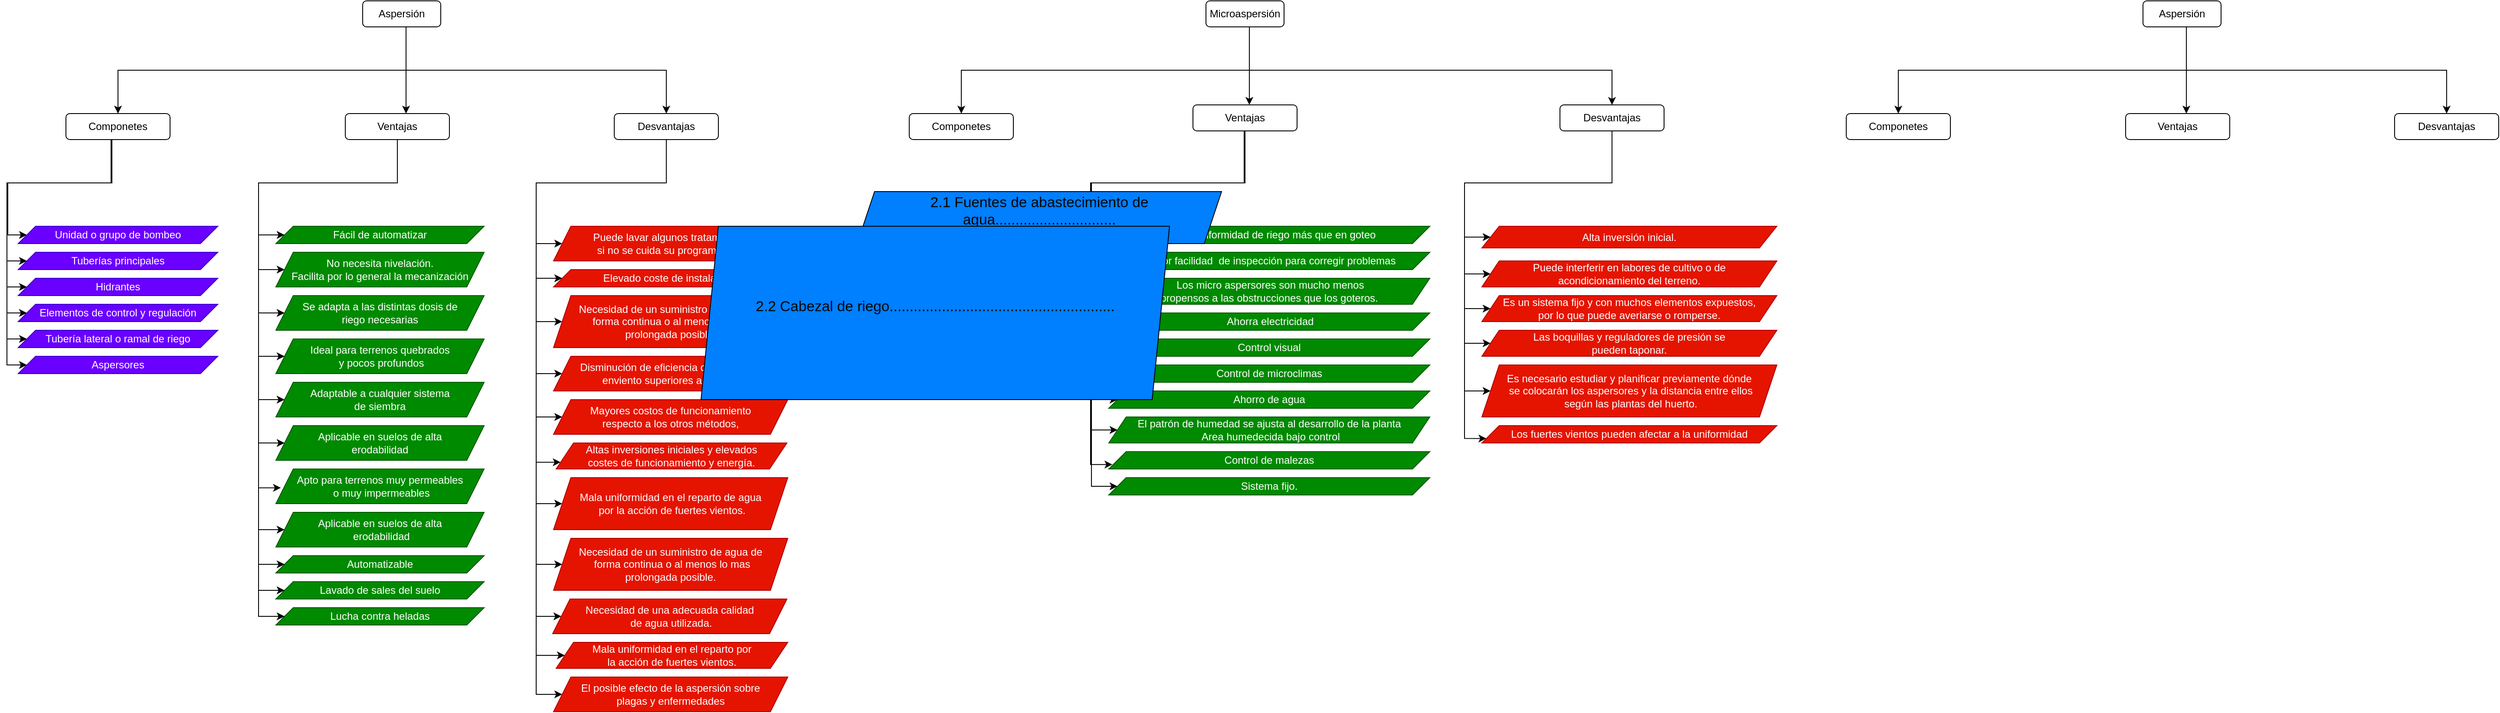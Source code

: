 <mxfile version="20.3.3" type="github">
  <diagram id="nhZoGWwR1IvOvr1_NBgF" name="Página-1">
    <mxGraphModel dx="2295" dy="845" grid="1" gridSize="10" guides="1" tooltips="1" connect="1" arrows="1" fold="1" page="1" pageScale="1" pageWidth="827" pageHeight="1169" math="0" shadow="0">
      <root>
        <mxCell id="0" />
        <mxCell id="1" parent="0" />
        <mxCell id="qKnDwFsR7MboEiUSUj4H-58" value="" style="group" vertex="1" connectable="0" parent="1">
          <mxGeometry x="-770" y="260" width="900" height="820" as="geometry" />
        </mxCell>
        <mxCell id="ITRbSTz_eIRVhaSHHSQH-1" value="&lt;span&gt;&lt;span data-dobid=&quot;hdw&quot;&gt;Aspersión&lt;/span&gt;&lt;/span&gt;" style="rounded=1;whiteSpace=wrap;html=1;" parent="qKnDwFsR7MboEiUSUj4H-58" vertex="1">
          <mxGeometry x="410" width="90" height="30" as="geometry" />
        </mxCell>
        <mxCell id="ITRbSTz_eIRVhaSHHSQH-29" style="edgeStyle=orthogonalEdgeStyle;rounded=0;orthogonalLoop=1;jettySize=auto;html=1;" parent="qKnDwFsR7MboEiUSUj4H-58" target="ITRbSTz_eIRVhaSHHSQH-27" edge="1">
          <mxGeometry relative="1" as="geometry">
            <Array as="points">
              <mxPoint x="120" y="210" />
              <mxPoint y="210" />
              <mxPoint y="390" />
            </Array>
            <mxPoint x="120.034" y="135" as="sourcePoint" />
          </mxGeometry>
        </mxCell>
        <mxCell id="ITRbSTz_eIRVhaSHHSQH-31" style="edgeStyle=orthogonalEdgeStyle;rounded=0;orthogonalLoop=1;jettySize=auto;html=1;entryX=0;entryY=0.5;entryDx=0;entryDy=0;" parent="qKnDwFsR7MboEiUSUj4H-58" target="ITRbSTz_eIRVhaSHHSQH-24" edge="1">
          <mxGeometry relative="1" as="geometry">
            <Array as="points">
              <mxPoint x="121" y="210" />
              <mxPoint x="1" y="210" />
              <mxPoint x="1" y="270" />
            </Array>
            <mxPoint x="121" y="140" as="sourcePoint" />
            <mxPoint x="31" y="250" as="targetPoint" />
          </mxGeometry>
        </mxCell>
        <mxCell id="ITRbSTz_eIRVhaSHHSQH-33" style="edgeStyle=orthogonalEdgeStyle;rounded=0;orthogonalLoop=1;jettySize=auto;html=1;entryX=0;entryY=0.5;entryDx=0;entryDy=0;" parent="qKnDwFsR7MboEiUSUj4H-58" target="ITRbSTz_eIRVhaSHHSQH-25" edge="1">
          <mxGeometry relative="1" as="geometry">
            <Array as="points">
              <mxPoint x="120" y="210" />
              <mxPoint y="210" />
              <mxPoint y="300" />
            </Array>
            <mxPoint x="120.034" y="135" as="sourcePoint" />
          </mxGeometry>
        </mxCell>
        <mxCell id="ITRbSTz_eIRVhaSHHSQH-34" style="edgeStyle=orthogonalEdgeStyle;rounded=0;orthogonalLoop=1;jettySize=auto;html=1;entryX=0;entryY=0.5;entryDx=0;entryDy=0;" parent="qKnDwFsR7MboEiUSUj4H-58" target="ITRbSTz_eIRVhaSHHSQH-28" edge="1">
          <mxGeometry relative="1" as="geometry">
            <Array as="points">
              <mxPoint x="120" y="210" />
              <mxPoint y="210" />
              <mxPoint y="330" />
            </Array>
            <mxPoint x="120.034" y="135" as="sourcePoint" />
          </mxGeometry>
        </mxCell>
        <mxCell id="ITRbSTz_eIRVhaSHHSQH-35" style="edgeStyle=orthogonalEdgeStyle;rounded=0;orthogonalLoop=1;jettySize=auto;html=1;entryX=0;entryY=0.5;entryDx=0;entryDy=0;" parent="qKnDwFsR7MboEiUSUj4H-58" target="ITRbSTz_eIRVhaSHHSQH-26" edge="1">
          <mxGeometry relative="1" as="geometry">
            <Array as="points">
              <mxPoint x="120" y="210" />
              <mxPoint y="210" />
              <mxPoint y="360" />
            </Array>
            <mxPoint x="120.034" y="135" as="sourcePoint" />
          </mxGeometry>
        </mxCell>
        <mxCell id="ITRbSTz_eIRVhaSHHSQH-37" style="edgeStyle=orthogonalEdgeStyle;rounded=0;orthogonalLoop=1;jettySize=auto;html=1;entryX=0;entryY=0.5;entryDx=0;entryDy=0;" parent="qKnDwFsR7MboEiUSUj4H-58" target="ITRbSTz_eIRVhaSHHSQH-22" edge="1">
          <mxGeometry relative="1" as="geometry">
            <Array as="points">
              <mxPoint x="120" y="210" />
              <mxPoint y="210" />
              <mxPoint y="420" />
            </Array>
            <mxPoint x="120.034" y="135" as="sourcePoint" />
          </mxGeometry>
        </mxCell>
        <mxCell id="ITRbSTz_eIRVhaSHHSQH-2" value="Componetes" style="whiteSpace=wrap;html=1;rounded=1;" parent="qKnDwFsR7MboEiUSUj4H-58" vertex="1">
          <mxGeometry x="68" y="130" width="120" height="30" as="geometry" />
        </mxCell>
        <mxCell id="qKnDwFsR7MboEiUSUj4H-19" style="edgeStyle=orthogonalEdgeStyle;rounded=0;orthogonalLoop=1;jettySize=auto;html=1;fontFamily=Helvetica;" edge="1" parent="qKnDwFsR7MboEiUSUj4H-58" source="ITRbSTz_eIRVhaSHHSQH-1" target="ITRbSTz_eIRVhaSHHSQH-2">
          <mxGeometry relative="1" as="geometry">
            <Array as="points">
              <mxPoint x="460" y="80" />
              <mxPoint x="128" y="80" />
            </Array>
          </mxGeometry>
        </mxCell>
        <mxCell id="cqa5lHVVIa8OTOIeq-iy-11" style="edgeStyle=orthogonalEdgeStyle;rounded=0;orthogonalLoop=1;jettySize=auto;html=1;entryX=0;entryY=0.5;entryDx=0;entryDy=0;exitX=0.5;exitY=1;exitDx=0;exitDy=0;" parent="qKnDwFsR7MboEiUSUj4H-58" source="ITRbSTz_eIRVhaSHHSQH-6" edge="1">
          <mxGeometry relative="1" as="geometry">
            <Array as="points">
              <mxPoint x="450" y="210" />
              <mxPoint x="290" y="210" />
              <mxPoint x="290" y="310" />
            </Array>
            <mxPoint x="375" y="135" as="sourcePoint" />
            <mxPoint x="320" y="310" as="targetPoint" />
          </mxGeometry>
        </mxCell>
        <mxCell id="ITRbSTz_eIRVhaSHHSQH-6" value="Ventajas" style="whiteSpace=wrap;html=1;rounded=1;" parent="qKnDwFsR7MboEiUSUj4H-58" vertex="1">
          <mxGeometry x="390" y="130" width="120" height="30" as="geometry" />
        </mxCell>
        <mxCell id="ITRbSTz_eIRVhaSHHSQH-7" value="" style="edgeStyle=orthogonalEdgeStyle;rounded=0;orthogonalLoop=1;jettySize=auto;html=1;" parent="qKnDwFsR7MboEiUSUj4H-58" source="ITRbSTz_eIRVhaSHHSQH-1" target="ITRbSTz_eIRVhaSHHSQH-6" edge="1">
          <mxGeometry relative="1" as="geometry">
            <Array as="points">
              <mxPoint x="460" y="40" />
              <mxPoint x="460" y="40" />
            </Array>
          </mxGeometry>
        </mxCell>
        <mxCell id="qKnDwFsR7MboEiUSUj4H-37" style="edgeStyle=orthogonalEdgeStyle;rounded=0;orthogonalLoop=1;jettySize=auto;html=1;entryX=0;entryY=0.5;entryDx=0;entryDy=0;fontFamily=Helvetica;fontSize=12;" edge="1" parent="qKnDwFsR7MboEiUSUj4H-58" target="qKnDwFsR7MboEiUSUj4H-23">
          <mxGeometry relative="1" as="geometry">
            <mxPoint x="760" y="170" as="sourcePoint" />
            <Array as="points">
              <mxPoint x="760" y="210" />
              <mxPoint x="610" y="210" />
              <mxPoint x="610" y="800" />
            </Array>
          </mxGeometry>
        </mxCell>
        <mxCell id="qKnDwFsR7MboEiUSUj4H-38" style="edgeStyle=orthogonalEdgeStyle;rounded=0;orthogonalLoop=1;jettySize=auto;html=1;entryX=0;entryY=0.5;entryDx=0;entryDy=0;fontFamily=Helvetica;fontSize=12;" edge="1" parent="qKnDwFsR7MboEiUSUj4H-58" target="qKnDwFsR7MboEiUSUj4H-20">
          <mxGeometry relative="1" as="geometry">
            <mxPoint x="760" y="170" as="sourcePoint" />
            <Array as="points">
              <mxPoint x="760" y="210" />
              <mxPoint x="610" y="210" />
              <mxPoint x="610" y="755" />
            </Array>
          </mxGeometry>
        </mxCell>
        <mxCell id="qKnDwFsR7MboEiUSUj4H-39" style="edgeStyle=orthogonalEdgeStyle;rounded=0;orthogonalLoop=1;jettySize=auto;html=1;entryX=0;entryY=0.5;entryDx=0;entryDy=0;fontFamily=Helvetica;fontSize=12;" edge="1" parent="qKnDwFsR7MboEiUSUj4H-58" target="qKnDwFsR7MboEiUSUj4H-24">
          <mxGeometry relative="1" as="geometry">
            <mxPoint x="760" y="170" as="sourcePoint" />
            <Array as="points">
              <mxPoint x="760" y="210" />
              <mxPoint x="610" y="210" />
              <mxPoint x="610" y="710" />
            </Array>
          </mxGeometry>
        </mxCell>
        <mxCell id="qKnDwFsR7MboEiUSUj4H-45" style="edgeStyle=orthogonalEdgeStyle;rounded=0;orthogonalLoop=1;jettySize=auto;html=1;entryX=0;entryY=0.5;entryDx=0;entryDy=0;fontFamily=Helvetica;fontSize=12;" edge="1" parent="qKnDwFsR7MboEiUSUj4H-58" target="qKnDwFsR7MboEiUSUj4H-29">
          <mxGeometry relative="1" as="geometry">
            <mxPoint x="760" y="170" as="sourcePoint" />
            <Array as="points">
              <mxPoint x="760" y="210" />
              <mxPoint x="610" y="210" />
              <mxPoint x="610" y="370" />
            </Array>
          </mxGeometry>
        </mxCell>
        <mxCell id="qKnDwFsR7MboEiUSUj4H-46" style="edgeStyle=orthogonalEdgeStyle;rounded=0;orthogonalLoop=1;jettySize=auto;html=1;entryX=0;entryY=0.5;entryDx=0;entryDy=0;fontFamily=Helvetica;fontSize=12;" edge="1" parent="qKnDwFsR7MboEiUSUj4H-58" target="qKnDwFsR7MboEiUSUj4H-31">
          <mxGeometry relative="1" as="geometry">
            <mxPoint x="760" y="170" as="sourcePoint" />
            <Array as="points">
              <mxPoint x="760" y="210" />
              <mxPoint x="610" y="210" />
              <mxPoint x="610" y="320" />
            </Array>
          </mxGeometry>
        </mxCell>
        <mxCell id="qKnDwFsR7MboEiUSUj4H-47" style="edgeStyle=orthogonalEdgeStyle;rounded=0;orthogonalLoop=1;jettySize=auto;html=1;entryX=0;entryY=0.5;entryDx=0;entryDy=0;fontFamily=Helvetica;fontSize=12;" edge="1" parent="qKnDwFsR7MboEiUSUj4H-58" target="qKnDwFsR7MboEiUSUj4H-21">
          <mxGeometry relative="1" as="geometry">
            <mxPoint x="760" y="170" as="sourcePoint" />
            <Array as="points">
              <mxPoint x="760" y="210" />
              <mxPoint x="610" y="210" />
              <mxPoint x="610" y="280" />
            </Array>
          </mxGeometry>
        </mxCell>
        <mxCell id="qKnDwFsR7MboEiUSUj4H-50" style="edgeStyle=orthogonalEdgeStyle;rounded=0;orthogonalLoop=1;jettySize=auto;html=1;entryX=0;entryY=0.5;entryDx=0;entryDy=0;fontFamily=Helvetica;fontSize=12;fontColor=#050505;" edge="1" parent="qKnDwFsR7MboEiUSUj4H-58" target="qKnDwFsR7MboEiUSUj4H-30">
          <mxGeometry relative="1" as="geometry">
            <mxPoint x="760" y="170" as="sourcePoint" />
            <Array as="points">
              <mxPoint x="760" y="210" />
              <mxPoint x="610" y="210" />
              <mxPoint x="610" y="480" />
            </Array>
          </mxGeometry>
        </mxCell>
        <mxCell id="qKnDwFsR7MboEiUSUj4H-51" style="edgeStyle=orthogonalEdgeStyle;rounded=0;orthogonalLoop=1;jettySize=auto;html=1;entryX=0;entryY=0.75;entryDx=0;entryDy=0;fontFamily=Helvetica;fontSize=12;fontColor=#050505;" edge="1" parent="qKnDwFsR7MboEiUSUj4H-58" target="qKnDwFsR7MboEiUSUj4H-28">
          <mxGeometry relative="1" as="geometry">
            <mxPoint x="760" y="170" as="sourcePoint" />
            <Array as="points">
              <mxPoint x="760" y="210" />
              <mxPoint x="610" y="210" />
              <mxPoint x="610" y="532" />
            </Array>
          </mxGeometry>
        </mxCell>
        <mxCell id="qKnDwFsR7MboEiUSUj4H-52" style="edgeStyle=orthogonalEdgeStyle;rounded=0;orthogonalLoop=1;jettySize=auto;html=1;entryX=0;entryY=0.5;entryDx=0;entryDy=0;fontFamily=Helvetica;fontSize=12;fontColor=#050505;" edge="1" parent="qKnDwFsR7MboEiUSUj4H-58" target="qKnDwFsR7MboEiUSUj4H-27">
          <mxGeometry relative="1" as="geometry">
            <mxPoint x="760" y="170" as="sourcePoint" />
            <Array as="points">
              <mxPoint x="760" y="210" />
              <mxPoint x="610" y="210" />
              <mxPoint x="610" y="580" />
            </Array>
          </mxGeometry>
        </mxCell>
        <mxCell id="qKnDwFsR7MboEiUSUj4H-53" style="edgeStyle=orthogonalEdgeStyle;rounded=0;orthogonalLoop=1;jettySize=auto;html=1;entryX=0;entryY=0.5;entryDx=0;entryDy=0;fontFamily=Helvetica;fontSize=12;fontColor=#050505;" edge="1" parent="qKnDwFsR7MboEiUSUj4H-58" target="qKnDwFsR7MboEiUSUj4H-25">
          <mxGeometry relative="1" as="geometry">
            <mxPoint x="760" y="170" as="sourcePoint" />
            <Array as="points">
              <mxPoint x="760" y="210" />
              <mxPoint x="610" y="210" />
              <mxPoint x="610" y="650" />
            </Array>
          </mxGeometry>
        </mxCell>
        <mxCell id="qKnDwFsR7MboEiUSUj4H-57" style="edgeStyle=orthogonalEdgeStyle;rounded=0;orthogonalLoop=1;jettySize=auto;html=1;entryX=0;entryY=0.5;entryDx=0;entryDy=0;fontFamily=Helvetica;fontSize=12;fontColor=#050505;" edge="1" parent="qKnDwFsR7MboEiUSUj4H-58" target="qKnDwFsR7MboEiUSUj4H-26">
          <mxGeometry relative="1" as="geometry">
            <mxPoint x="760" y="160" as="sourcePoint" />
            <Array as="points">
              <mxPoint x="760" y="210" />
              <mxPoint x="610" y="210" />
              <mxPoint x="610" y="430" />
            </Array>
          </mxGeometry>
        </mxCell>
        <mxCell id="ITRbSTz_eIRVhaSHHSQH-8" value="Desvantajas" style="whiteSpace=wrap;html=1;rounded=1;" parent="qKnDwFsR7MboEiUSUj4H-58" vertex="1">
          <mxGeometry x="700" y="130" width="120" height="30" as="geometry" />
        </mxCell>
        <mxCell id="ITRbSTz_eIRVhaSHHSQH-9" value="" style="edgeStyle=orthogonalEdgeStyle;rounded=0;orthogonalLoop=1;jettySize=auto;html=1;" parent="qKnDwFsR7MboEiUSUj4H-58" source="ITRbSTz_eIRVhaSHHSQH-1" target="ITRbSTz_eIRVhaSHHSQH-8" edge="1">
          <mxGeometry relative="1" as="geometry">
            <Array as="points">
              <mxPoint x="460" y="80" />
              <mxPoint x="760" y="80" />
            </Array>
          </mxGeometry>
        </mxCell>
        <mxCell id="ITRbSTz_eIRVhaSHHSQH-22" value="Aspersores" style="shape=parallelogram;perimeter=parallelogramPerimeter;whiteSpace=wrap;html=1;fixedSize=1;fillColor=#6a00ff;fontColor=#ffffff;strokeColor=#3700CC;" parent="qKnDwFsR7MboEiUSUj4H-58" vertex="1">
          <mxGeometry x="13" y="410" width="230" height="20" as="geometry" />
        </mxCell>
        <mxCell id="ITRbSTz_eIRVhaSHHSQH-24" value="Unidad o grupo de bombeo &lt;br&gt;" style="shape=parallelogram;perimeter=parallelogramPerimeter;whiteSpace=wrap;html=1;fixedSize=1;fillColor=#6a00ff;strokeColor=#3700CC;fontColor=#ffffff;" parent="qKnDwFsR7MboEiUSUj4H-58" vertex="1">
          <mxGeometry x="13" y="260" width="230" height="20" as="geometry" />
        </mxCell>
        <mxCell id="ITRbSTz_eIRVhaSHHSQH-25" value="Tuberías principales&lt;br&gt;" style="shape=parallelogram;perimeter=parallelogramPerimeter;whiteSpace=wrap;html=1;fixedSize=1;fillColor=#6a00ff;strokeColor=#3700CC;fontColor=#ffffff;" parent="qKnDwFsR7MboEiUSUj4H-58" vertex="1">
          <mxGeometry x="13" y="290" width="230" height="20" as="geometry" />
        </mxCell>
        <mxCell id="ITRbSTz_eIRVhaSHHSQH-26" value="Elementos de control y regulación" style="shape=parallelogram;perimeter=parallelogramPerimeter;whiteSpace=wrap;html=1;fixedSize=1;fillColor=#6a00ff;fontColor=#ffffff;strokeColor=#3700CC;" parent="qKnDwFsR7MboEiUSUj4H-58" vertex="1">
          <mxGeometry x="13" y="350" width="230" height="20" as="geometry" />
        </mxCell>
        <mxCell id="ITRbSTz_eIRVhaSHHSQH-27" value="Tubería lateral o ramal de riego&lt;br&gt;" style="shape=parallelogram;perimeter=parallelogramPerimeter;whiteSpace=wrap;html=1;fixedSize=1;fillColor=#6a00ff;fontColor=#ffffff;strokeColor=#3700CC;" parent="qKnDwFsR7MboEiUSUj4H-58" vertex="1">
          <mxGeometry x="13" y="380" width="230" height="20" as="geometry" />
        </mxCell>
        <mxCell id="ITRbSTz_eIRVhaSHHSQH-28" value="Hidrantes&lt;br&gt;" style="shape=parallelogram;perimeter=parallelogramPerimeter;whiteSpace=wrap;html=1;fixedSize=1;fillColor=#6a00ff;strokeColor=#3700CC;fontColor=#ffffff;" parent="qKnDwFsR7MboEiUSUj4H-58" vertex="1">
          <mxGeometry x="13" y="320" width="230" height="20" as="geometry" />
        </mxCell>
        <mxCell id="cqa5lHVVIa8OTOIeq-iy-6" value="Fácil de automatizar&lt;br&gt;" style="shape=parallelogram;perimeter=parallelogramPerimeter;whiteSpace=wrap;html=1;fixedSize=1;fillColor=#008a00;strokeColor=#005700;fontColor=#ffffff;" parent="qKnDwFsR7MboEiUSUj4H-58" vertex="1">
          <mxGeometry x="310" y="260" width="240" height="20" as="geometry" />
        </mxCell>
        <mxCell id="cqa5lHVVIa8OTOIeq-iy-13" style="edgeStyle=orthogonalEdgeStyle;rounded=0;orthogonalLoop=1;jettySize=auto;html=1;entryX=0;entryY=0.5;entryDx=0;entryDy=0;" parent="qKnDwFsR7MboEiUSUj4H-58" source="ITRbSTz_eIRVhaSHHSQH-6" target="cqa5lHVVIa8OTOIeq-iy-6" edge="1">
          <mxGeometry relative="1" as="geometry">
            <Array as="points">
              <mxPoint x="450" y="210" />
              <mxPoint x="290" y="210" />
              <mxPoint x="290" y="270" />
            </Array>
          </mxGeometry>
        </mxCell>
        <mxCell id="cqa5lHVVIa8OTOIeq-iy-9" value="&lt;div&gt;No necesita nivelación. &lt;br&gt;&lt;/div&gt;&lt;div&gt;Facilita por lo general la mecanización&lt;/div&gt;" style="shape=parallelogram;perimeter=parallelogramPerimeter;whiteSpace=wrap;html=1;fixedSize=1;fillColor=#008a00;strokeColor=#005700;fontColor=#ffffff;" parent="qKnDwFsR7MboEiUSUj4H-58" vertex="1">
          <mxGeometry x="310" y="290" width="240" height="40" as="geometry" />
        </mxCell>
        <mxCell id="cqa5lHVVIa8OTOIeq-iy-15" value="&lt;div&gt;Se adapta a las distintas dosis de &lt;br&gt;&lt;/div&gt;&lt;div&gt;riego necesarias&lt;/div&gt;" style="shape=parallelogram;perimeter=parallelogramPerimeter;whiteSpace=wrap;html=1;fixedSize=1;fillColor=#008a00;strokeColor=#005700;fontColor=#ffffff;" parent="qKnDwFsR7MboEiUSUj4H-58" vertex="1">
          <mxGeometry x="310" y="340" width="240" height="40" as="geometry" />
        </mxCell>
        <mxCell id="qKnDwFsR7MboEiUSUj4H-9" style="edgeStyle=orthogonalEdgeStyle;rounded=0;orthogonalLoop=1;jettySize=auto;html=1;entryX=0;entryY=0.5;entryDx=0;entryDy=0;fontFamily=Helvetica;" edge="1" parent="qKnDwFsR7MboEiUSUj4H-58" source="ITRbSTz_eIRVhaSHHSQH-6" target="cqa5lHVVIa8OTOIeq-iy-15">
          <mxGeometry relative="1" as="geometry">
            <Array as="points">
              <mxPoint x="450" y="210" />
              <mxPoint x="290" y="210" />
              <mxPoint x="290" y="360" />
            </Array>
          </mxGeometry>
        </mxCell>
        <mxCell id="cqa5lHVVIa8OTOIeq-iy-16" value="&lt;p style=&quot;line-height: 1;&quot;&gt;&lt;/p&gt;&lt;div align=&quot;center&quot;&gt;&lt;font style=&quot;font-size: 12px;&quot;&gt;&lt;span dir=&quot;ltr&quot; role=&quot;presentation&quot; style=&quot;left: 81.184px; top: 127.466px; transform: scaleX(0.697);&quot;&gt;Ideal para terrenos quebrados&lt;/span&gt;&lt;/font&gt;&lt;/div&gt;&lt;div align=&quot;center&quot;&gt;&lt;font style=&quot;font-size: 12px;&quot;&gt;&lt;span dir=&quot;ltr&quot; role=&quot;presentation&quot; style=&quot;left: 81.184px; top: 127.466px; transform: scaleX(0.697);&quot;&gt;&amp;nbsp;y pocos&lt;/span&gt; &lt;span dir=&quot;ltr&quot; role=&quot;presentation&quot; style=&quot;left: 81.184px; top: 168.77px; transform: scaleX(0.667);&quot;&gt;profundos&lt;/span&gt;&lt;/font&gt;&lt;/div&gt;&lt;p&gt;&lt;/p&gt;" style="shape=parallelogram;perimeter=parallelogramPerimeter;whiteSpace=wrap;html=1;fixedSize=1;fillColor=#008a00;strokeColor=#005700;fontColor=#ffffff;align=center;" parent="qKnDwFsR7MboEiUSUj4H-58" vertex="1">
          <mxGeometry x="310" y="390" width="240" height="40" as="geometry" />
        </mxCell>
        <mxCell id="qKnDwFsR7MboEiUSUj4H-10" style="edgeStyle=orthogonalEdgeStyle;rounded=0;orthogonalLoop=1;jettySize=auto;html=1;entryX=0;entryY=0.5;entryDx=0;entryDy=0;fontFamily=Helvetica;" edge="1" parent="qKnDwFsR7MboEiUSUj4H-58" source="ITRbSTz_eIRVhaSHHSQH-6" target="cqa5lHVVIa8OTOIeq-iy-16">
          <mxGeometry relative="1" as="geometry">
            <Array as="points">
              <mxPoint x="450" y="210" />
              <mxPoint x="290" y="210" />
              <mxPoint x="290" y="410" />
            </Array>
          </mxGeometry>
        </mxCell>
        <mxCell id="cqa5lHVVIa8OTOIeq-iy-17" value="&lt;font style=&quot;font-size: 12px;&quot;&gt;&lt;span dir=&quot;ltr&quot; role=&quot;presentation&quot; style=&quot;left: 81.184px; top: 219.224px; transform: scaleX(0.703);&quot;&gt;Adaptable a cualquier sistema &lt;br&gt;&lt;/span&gt;&lt;/font&gt;&lt;div&gt;&lt;font style=&quot;font-size: 12px;&quot;&gt;&lt;span dir=&quot;ltr&quot; role=&quot;presentation&quot; style=&quot;left: 81.184px; top: 219.224px; transform: scaleX(0.703);&quot;&gt;de siembra&lt;/span&gt;&lt;/font&gt;&lt;/div&gt;" style="shape=parallelogram;perimeter=parallelogramPerimeter;whiteSpace=wrap;html=1;fixedSize=1;fillColor=#008a00;strokeColor=#005700;fontColor=#ffffff;fontFamily=Helvetica;" parent="qKnDwFsR7MboEiUSUj4H-58" vertex="1">
          <mxGeometry x="310" y="440" width="240" height="40" as="geometry" />
        </mxCell>
        <mxCell id="qKnDwFsR7MboEiUSUj4H-11" style="edgeStyle=orthogonalEdgeStyle;rounded=0;orthogonalLoop=1;jettySize=auto;html=1;entryX=0;entryY=0.5;entryDx=0;entryDy=0;fontFamily=Helvetica;" edge="1" parent="qKnDwFsR7MboEiUSUj4H-58" source="ITRbSTz_eIRVhaSHHSQH-6" target="cqa5lHVVIa8OTOIeq-iy-17">
          <mxGeometry relative="1" as="geometry">
            <Array as="points">
              <mxPoint x="450" y="210" />
              <mxPoint x="290" y="210" />
              <mxPoint x="290" y="460" />
            </Array>
          </mxGeometry>
        </mxCell>
        <mxCell id="cqa5lHVVIa8OTOIeq-iy-18" value="&lt;font style=&quot;font-size: 12px;&quot;&gt;&lt;font style=&quot;font-size: 12px;&quot;&gt;&lt;span dir=&quot;ltr&quot; role=&quot;presentation&quot; style=&quot;left: 81.184px; top: 269.677px; transform: scaleX(0.667);&quot;&gt;Aplicable en suelos de alta&lt;/span&gt;&lt;/font&gt;&lt;/font&gt;&lt;div&gt;&lt;font style=&quot;font-size: 12px;&quot;&gt;&lt;font style=&quot;font-size: 12px;&quot;&gt;&lt;span dir=&quot;ltr&quot; role=&quot;presentation&quot; style=&quot;left: 81.184px; top: 269.677px; transform: scaleX(0.667);&quot;&gt;erodabilidad&lt;/span&gt;&lt;/font&gt;&lt;/font&gt;&lt;/div&gt;" style="shape=parallelogram;perimeter=parallelogramPerimeter;whiteSpace=wrap;html=1;fixedSize=1;fillColor=#008a00;strokeColor=#005700;fontColor=#ffffff;fontFamily=Helvetica;" parent="qKnDwFsR7MboEiUSUj4H-58" vertex="1">
          <mxGeometry x="310" y="490" width="240" height="40" as="geometry" />
        </mxCell>
        <mxCell id="qKnDwFsR7MboEiUSUj4H-12" style="edgeStyle=orthogonalEdgeStyle;rounded=0;orthogonalLoop=1;jettySize=auto;html=1;entryX=0;entryY=0.5;entryDx=0;entryDy=0;fontFamily=Helvetica;" edge="1" parent="qKnDwFsR7MboEiUSUj4H-58" source="ITRbSTz_eIRVhaSHHSQH-6" target="cqa5lHVVIa8OTOIeq-iy-18">
          <mxGeometry relative="1" as="geometry">
            <Array as="points">
              <mxPoint x="450" y="210" />
              <mxPoint x="290" y="210" />
              <mxPoint x="290" y="510" />
            </Array>
          </mxGeometry>
        </mxCell>
        <mxCell id="cqa5lHVVIa8OTOIeq-iy-19" value="&lt;div&gt;&lt;font style=&quot;font-size: 12px;&quot;&gt;&lt;span dir=&quot;ltr&quot; role=&quot;presentation&quot; style=&quot;left: 81.184px; top: 320.166px; transform: scaleX(0.742);&quot;&gt;Apto para terrenos muy permeables&lt;/span&gt;&lt;/font&gt;&lt;/div&gt;&lt;div&gt;&lt;font style=&quot;font-size: 12px;&quot;&gt;&lt;span dir=&quot;ltr&quot; role=&quot;presentation&quot; style=&quot;left: 81.184px; top: 320.166px; transform: scaleX(0.742);&quot;&gt;&amp;nbsp;o muy&lt;/span&gt;&lt;/font&gt;&lt;font style=&quot;font-size: 12px;&quot;&gt;&lt;span dir=&quot;ltr&quot; role=&quot;presentation&quot; style=&quot;left: 81.184px; top: 361.446px; transform: scaleX(0.805);&quot;&gt; impermeables&lt;/span&gt;&lt;/font&gt;&lt;br&gt;&lt;/div&gt;" style="shape=parallelogram;perimeter=parallelogramPerimeter;whiteSpace=wrap;html=1;fixedSize=1;fillColor=#008a00;strokeColor=#005700;fontColor=#ffffff;fontFamily=Helvetica;" parent="qKnDwFsR7MboEiUSUj4H-58" vertex="1">
          <mxGeometry x="310" y="540" width="240" height="40" as="geometry" />
        </mxCell>
        <mxCell id="qKnDwFsR7MboEiUSUj4H-13" style="edgeStyle=orthogonalEdgeStyle;rounded=0;orthogonalLoop=1;jettySize=auto;html=1;entryX=0.024;entryY=0.543;entryDx=0;entryDy=0;entryPerimeter=0;fontFamily=Helvetica;" edge="1" parent="qKnDwFsR7MboEiUSUj4H-58" source="ITRbSTz_eIRVhaSHHSQH-6" target="cqa5lHVVIa8OTOIeq-iy-19">
          <mxGeometry relative="1" as="geometry">
            <Array as="points">
              <mxPoint x="450" y="210" />
              <mxPoint x="290" y="210" />
              <mxPoint x="290" y="562" />
            </Array>
          </mxGeometry>
        </mxCell>
        <mxCell id="cqa5lHVVIa8OTOIeq-iy-20" value="&lt;div&gt;&lt;font style=&quot;font-size: 12px;&quot;&gt;&lt;font style=&quot;font-size: 12px;&quot;&gt;&lt;span dir=&quot;ltr&quot; role=&quot;presentation&quot; style=&quot;left: 81.184px; top: 269.677px; transform: scaleX(0.667);&quot;&gt;Aplicable en suelos de alta&lt;/span&gt;&lt;/font&gt;&lt;/font&gt;&lt;/div&gt;&lt;div&gt;&lt;font style=&quot;font-size: 12px;&quot;&gt;&lt;font style=&quot;font-size: 12px;&quot;&gt;&lt;span dir=&quot;ltr&quot; role=&quot;presentation&quot; style=&quot;left: 81.184px; top: 269.677px; transform: scaleX(0.667);&quot;&gt;&amp;nbsp;erodabilidad&lt;/span&gt;&lt;/font&gt;&lt;/font&gt;&lt;/div&gt;" style="shape=parallelogram;perimeter=parallelogramPerimeter;whiteSpace=wrap;html=1;fixedSize=1;fillColor=#008a00;strokeColor=#005700;fontColor=#ffffff;fontFamily=Helvetica;" parent="qKnDwFsR7MboEiUSUj4H-58" vertex="1">
          <mxGeometry x="310" y="590" width="240" height="40" as="geometry" />
        </mxCell>
        <mxCell id="qKnDwFsR7MboEiUSUj4H-14" style="edgeStyle=orthogonalEdgeStyle;rounded=0;orthogonalLoop=1;jettySize=auto;html=1;entryX=0;entryY=0.5;entryDx=0;entryDy=0;fontFamily=Helvetica;" edge="1" parent="qKnDwFsR7MboEiUSUj4H-58" source="ITRbSTz_eIRVhaSHHSQH-6" target="cqa5lHVVIa8OTOIeq-iy-20">
          <mxGeometry relative="1" as="geometry">
            <Array as="points">
              <mxPoint x="450" y="210" />
              <mxPoint x="290" y="210" />
              <mxPoint x="290" y="610" />
            </Array>
          </mxGeometry>
        </mxCell>
        <mxCell id="cqa5lHVVIa8OTOIeq-iy-21" value="&lt;font style=&quot;font-size: 12px;&quot;&gt;&lt;span dir=&quot;ltr&quot; role=&quot;presentation&quot; style=&quot;left: 81.184px; top: 512.832px; font-family: sans-serif; transform: scaleX(0.71);&quot;&gt;Lucha contra heladas&lt;/span&gt;&lt;/font&gt;" style="shape=parallelogram;perimeter=parallelogramPerimeter;whiteSpace=wrap;html=1;fixedSize=1;fillColor=#008a00;strokeColor=#005700;fontColor=#ffffff;" parent="qKnDwFsR7MboEiUSUj4H-58" vertex="1">
          <mxGeometry x="310" y="700" width="240" height="20" as="geometry" />
        </mxCell>
        <mxCell id="qKnDwFsR7MboEiUSUj4H-18" style="edgeStyle=orthogonalEdgeStyle;rounded=0;orthogonalLoop=1;jettySize=auto;html=1;entryX=0;entryY=0.5;entryDx=0;entryDy=0;fontFamily=Helvetica;" edge="1" parent="qKnDwFsR7MboEiUSUj4H-58" source="ITRbSTz_eIRVhaSHHSQH-6" target="cqa5lHVVIa8OTOIeq-iy-21">
          <mxGeometry relative="1" as="geometry">
            <Array as="points">
              <mxPoint x="450" y="210" />
              <mxPoint x="290" y="210" />
              <mxPoint x="290" y="710" />
            </Array>
          </mxGeometry>
        </mxCell>
        <mxCell id="cqa5lHVVIa8OTOIeq-iy-22" value="&lt;font style=&quot;font-size: 12px;&quot;&gt;&lt;span dir=&quot;ltr&quot; role=&quot;presentation&quot; style=&quot;left: 81.184px; top: 411.899px; transform: scaleX(0.753);&quot;&gt;Automatizable&lt;/span&gt;&lt;/font&gt;" style="shape=parallelogram;perimeter=parallelogramPerimeter;whiteSpace=wrap;html=1;fixedSize=1;fillColor=#008a00;strokeColor=#005700;fontColor=#ffffff;fontFamily=Helvetica;" parent="qKnDwFsR7MboEiUSUj4H-58" vertex="1">
          <mxGeometry x="310" y="640" width="240" height="20" as="geometry" />
        </mxCell>
        <mxCell id="qKnDwFsR7MboEiUSUj4H-15" style="edgeStyle=orthogonalEdgeStyle;rounded=0;orthogonalLoop=1;jettySize=auto;html=1;entryX=0;entryY=0.5;entryDx=0;entryDy=0;fontFamily=Helvetica;" edge="1" parent="qKnDwFsR7MboEiUSUj4H-58" source="ITRbSTz_eIRVhaSHHSQH-6" target="cqa5lHVVIa8OTOIeq-iy-22">
          <mxGeometry relative="1" as="geometry">
            <Array as="points">
              <mxPoint x="450" y="210" />
              <mxPoint x="290" y="210" />
              <mxPoint x="290" y="650" />
            </Array>
          </mxGeometry>
        </mxCell>
        <mxCell id="cqa5lHVVIa8OTOIeq-iy-23" value="&lt;font style=&quot;font-size: 12px;&quot;&gt;&lt;span dir=&quot;ltr&quot; role=&quot;presentation&quot; style=&quot;left: 81.184px; top: 462.377px; transform: scaleX(0.677);&quot;&gt;Lavado de sales del suelo&lt;/span&gt;&lt;/font&gt;&lt;br&gt;" style="shape=parallelogram;perimeter=parallelogramPerimeter;whiteSpace=wrap;html=1;fixedSize=1;fillColor=#008a00;strokeColor=#005700;fontColor=#ffffff;fontFamily=Helvetica;" parent="qKnDwFsR7MboEiUSUj4H-58" vertex="1">
          <mxGeometry x="310" y="670" width="240" height="20" as="geometry" />
        </mxCell>
        <mxCell id="qKnDwFsR7MboEiUSUj4H-17" style="edgeStyle=orthogonalEdgeStyle;rounded=0;orthogonalLoop=1;jettySize=auto;html=1;entryX=0;entryY=0.5;entryDx=0;entryDy=0;fontFamily=Helvetica;" edge="1" parent="qKnDwFsR7MboEiUSUj4H-58" source="ITRbSTz_eIRVhaSHHSQH-6" target="cqa5lHVVIa8OTOIeq-iy-23">
          <mxGeometry relative="1" as="geometry">
            <Array as="points">
              <mxPoint x="450" y="210" />
              <mxPoint x="290" y="210" />
              <mxPoint x="290" y="680" />
            </Array>
          </mxGeometry>
        </mxCell>
        <mxCell id="qKnDwFsR7MboEiUSUj4H-20" value="&lt;br&gt;&lt;div&gt;Mala uniformidad en el reparto por &lt;br&gt;&lt;/div&gt;&lt;div&gt;la acción de fuertes vientos.&lt;/div&gt;&lt;br&gt;" style="shape=parallelogram;perimeter=parallelogramPerimeter;whiteSpace=wrap;html=1;fixedSize=1;fontFamily=Helvetica;fillColor=#e51400;strokeColor=#B20000;fontColor=#ffffff;" vertex="1" parent="qKnDwFsR7MboEiUSUj4H-58">
          <mxGeometry x="633" y="740" width="267" height="30" as="geometry" />
        </mxCell>
        <mxCell id="qKnDwFsR7MboEiUSUj4H-21" value="&lt;div&gt;Puede lavar algunos tratamientos &lt;br&gt;&lt;/div&gt;&lt;div&gt;si no se cuida su programación.&lt;/div&gt;" style="shape=parallelogram;perimeter=parallelogramPerimeter;whiteSpace=wrap;html=1;fixedSize=1;fontFamily=Helvetica;fillColor=#e51400;fontColor=#ffffff;strokeColor=#B20000;" vertex="1" parent="qKnDwFsR7MboEiUSUj4H-58">
          <mxGeometry x="630" y="260" width="270" height="40" as="geometry" />
        </mxCell>
        <mxCell id="qKnDwFsR7MboEiUSUj4H-23" value="&lt;div&gt;&lt;font style=&quot;font-size: 12px;&quot;&gt;&lt;span id=&quot;page5R_mcid5&quot; class=&quot;markedContent&quot;&gt;&lt;span dir=&quot;ltr&quot; role=&quot;presentation&quot; style=&quot;left: 102.125px; top: 313.447px; transform: scaleX(0.681);&quot;&gt;El posible efecto de la aspersión sobre&lt;/span&gt;&lt;/span&gt;&lt;/font&gt;&lt;/div&gt;&lt;div&gt;&lt;font style=&quot;font-size: 12px;&quot;&gt;&lt;span id=&quot;page5R_mcid5&quot; class=&quot;markedContent&quot;&gt;&lt;span dir=&quot;ltr&quot; role=&quot;presentation&quot; style=&quot;left: 102.125px; top: 313.447px; transform: scaleX(0.681);&quot;&gt;plagas y enfermedades&lt;/span&gt;&lt;/span&gt;&lt;/font&gt;&lt;/div&gt;" style="shape=parallelogram;perimeter=parallelogramPerimeter;whiteSpace=wrap;html=1;fixedSize=1;fontFamily=Helvetica;fillColor=#e51400;strokeColor=#B20000;fontColor=#ffffff;" vertex="1" parent="qKnDwFsR7MboEiUSUj4H-58">
          <mxGeometry x="630" y="780" width="270" height="40" as="geometry" />
        </mxCell>
        <mxCell id="qKnDwFsR7MboEiUSUj4H-24" value="&lt;font style=&quot;font-size: 12px;&quot; face=&quot;Helvetica&quot;&gt;&lt;br&gt;&lt;/font&gt;&lt;div&gt;&lt;font style=&quot;font-size: 12px;&quot; face=&quot;Helvetica&quot;&gt;&lt;span id=&quot;page5R_mcid4&quot; class=&quot;markedContent&quot;&gt;&lt;span dir=&quot;ltr&quot; role=&quot;presentation&quot; style=&quot;left: 102.125px; top: 277.699px; transform: scaleX(0.695);&quot;&gt;Necesidad de una adecuada calidad&lt;/span&gt;&lt;/span&gt;&lt;/font&gt;&lt;/div&gt;&lt;div&gt;&lt;font style=&quot;font-size: 12px;&quot; face=&quot;Helvetica&quot;&gt;&lt;span id=&quot;page5R_mcid4&quot; class=&quot;markedContent&quot;&gt;&lt;span dir=&quot;ltr&quot; role=&quot;presentation&quot; style=&quot;left: 102.125px; top: 277.699px; transform: scaleX(0.695);&quot;&gt;&amp;nbsp;de agua utilizada.&lt;/span&gt;&lt;/span&gt;&lt;/font&gt;&lt;/div&gt;&lt;font style=&quot;font-size: 12px;&quot; face=&quot;Helvetica&quot;&gt;&lt;br&gt;&lt;/font&gt;" style="shape=parallelogram;perimeter=parallelogramPerimeter;whiteSpace=wrap;html=1;fixedSize=1;fontFamily=Helvetica;fillColor=#e51400;strokeColor=#B20000;fontColor=#ffffff;" vertex="1" parent="qKnDwFsR7MboEiUSUj4H-58">
          <mxGeometry x="629" y="690" width="270" height="40" as="geometry" />
        </mxCell>
        <mxCell id="qKnDwFsR7MboEiUSUj4H-25" value="&lt;div&gt;&lt;font style=&quot;font-size: 12px;&quot; face=&quot;Helvetica&quot;&gt;&lt;span id=&quot;page5R_mcid3&quot; class=&quot;markedContent&quot;&gt;&lt;font style=&quot;font-size: 12px;&quot;&gt;&lt;span dir=&quot;ltr&quot; role=&quot;presentation&quot; style=&quot;left: 102.125px; top: 218.515px; transform: scaleX(0.708);&quot;&gt;Necesidad de un suministro de agua de&lt;/span&gt;&lt;/font&gt;&lt;/span&gt;&lt;/font&gt;&lt;/div&gt;&lt;div&gt;&lt;font style=&quot;font-size: 12px;&quot; face=&quot;Helvetica&quot;&gt;&lt;span id=&quot;page5R_mcid3&quot; class=&quot;markedContent&quot;&gt;&lt;font style=&quot;font-size: 12px;&quot;&gt;&lt;span dir=&quot;ltr&quot; role=&quot;presentation&quot; style=&quot;left: 102.125px; top: 218.515px; transform: scaleX(0.708);&quot;&gt;&amp;nbsp;forma continua o al menos lo mas&lt;/span&gt;&lt;/font&gt;&lt;/span&gt;&lt;/font&gt;&lt;/div&gt;&lt;div&gt;&lt;font style=&quot;font-size: 12px;&quot; face=&quot;Helvetica&quot;&gt;&lt;span id=&quot;page5R_mcid3&quot; class=&quot;markedContent&quot;&gt;&lt;/span&gt;&lt;/font&gt;&lt;/div&gt;&lt;font style=&quot;font-size: 12px;&quot; face=&quot;Helvetica&quot;&gt;&lt;span id=&quot;page5R_mcid3&quot; class=&quot;markedContent&quot;&gt;&lt;span dir=&quot;ltr&quot; role=&quot;presentation&quot; style=&quot;left: 102.125px; top: 242.131px; transform: scaleX(0.7);&quot;&gt;prolongada posible.&lt;/span&gt;&lt;/span&gt;&lt;br&gt;&lt;/font&gt;" style="shape=parallelogram;perimeter=parallelogramPerimeter;whiteSpace=wrap;html=1;fixedSize=1;fontFamily=Helvetica;fillColor=#e51400;strokeColor=#B20000;fontColor=#ffffff;" vertex="1" parent="qKnDwFsR7MboEiUSUj4H-58">
          <mxGeometry x="630" y="620" width="270" height="60" as="geometry" />
        </mxCell>
        <mxCell id="qKnDwFsR7MboEiUSUj4H-26" value="&lt;div&gt;&lt;font style=&quot;font-size: 12px;&quot;&gt;&lt;span id=&quot;page5R_mcid0&quot; class=&quot;markedContent&quot;&gt;&lt;span dir=&quot;ltr&quot; role=&quot;presentation&quot; style=&quot;left: 102.125px; top: 88.051px; transform: scaleX(0.669);&quot;&gt;Disminución de eficiencia de aplicación&lt;/span&gt;&lt;/span&gt;&lt;/font&gt;&lt;/div&gt;&lt;div&gt;&lt;font style=&quot;font-size: 12px;&quot;&gt;&lt;span id=&quot;page5R_mcid0&quot; class=&quot;markedContent&quot;&gt;&lt;span dir=&quot;ltr&quot; role=&quot;presentation&quot; style=&quot;left: 102.125px; top: 88.051px; transform: scaleX(0.669);&quot;&gt;&amp;nbsp;en&lt;/span&gt;&lt;/span&gt;&lt;/font&gt;&lt;font style=&quot;font-size: 12px;&quot;&gt;&lt;span id=&quot;page5R_mcid0&quot; class=&quot;markedContent&quot;&gt;&lt;span dir=&quot;ltr&quot; role=&quot;presentation&quot; style=&quot;left: 102.125px; top: 88.051px; transform: scaleX(0.669);&quot;&gt;viento&lt;/span&gt;&lt;span dir=&quot;ltr&quot; role=&quot;presentation&quot; style=&quot;left: 102.125px; top: 111.811px; transform: scaleX(0.675);&quot;&gt; superiores&lt;/span&gt;&lt;/span&gt;&lt;span id=&quot;page5R_mcid0&quot; class=&quot;markedContent&quot;&gt;&lt;span dir=&quot;ltr&quot; role=&quot;presentation&quot; style=&quot;left: 102.125px; top: 111.811px; transform: scaleX(0.675);&quot;&gt; a 2.5 m/s.&lt;/span&gt;&lt;/span&gt;&lt;/font&gt;&lt;/div&gt;" style="shape=parallelogram;perimeter=parallelogramPerimeter;whiteSpace=wrap;html=1;fixedSize=1;fontFamily=Helvetica;fillColor=#e51400;strokeColor=#B20000;fontColor=#ffffff;" vertex="1" parent="qKnDwFsR7MboEiUSUj4H-58">
          <mxGeometry x="630" y="410" width="270" height="40" as="geometry" />
        </mxCell>
        <mxCell id="qKnDwFsR7MboEiUSUj4H-27" value="&lt;div&gt;&lt;font style=&quot;font-size: 12px;&quot;&gt;&lt;span id=&quot;page5R_mcid2&quot; class=&quot;markedContent&quot;&gt;&lt;span dir=&quot;ltr&quot; role=&quot;presentation&quot; style=&quot;left: 102.125px; top: 182.947px; transform: scaleX(0.676);&quot;&gt;Mala uniformidad en el reparto de agua&lt;/span&gt;&lt;/span&gt;&lt;/font&gt;&lt;/div&gt;&lt;div&gt;&lt;font style=&quot;font-size: 12px;&quot;&gt;&lt;span id=&quot;page5R_mcid2&quot; class=&quot;markedContent&quot;&gt;&lt;span dir=&quot;ltr&quot; role=&quot;presentation&quot; style=&quot;left: 102.125px; top: 182.947px; transform: scaleX(0.676);&quot;&gt;&amp;nbsp;por la acción de fuertes vientos.&lt;/span&gt;&lt;/span&gt;&lt;/font&gt;&lt;/div&gt;" style="shape=parallelogram;perimeter=parallelogramPerimeter;whiteSpace=wrap;html=1;fixedSize=1;fontFamily=Helvetica;fillColor=#e51400;strokeColor=#B20000;fontColor=#ffffff;" vertex="1" parent="qKnDwFsR7MboEiUSUj4H-58">
          <mxGeometry x="630" y="550" width="270" height="60" as="geometry" />
        </mxCell>
        <mxCell id="qKnDwFsR7MboEiUSUj4H-28" value="&lt;div&gt;&lt;font style=&quot;font-size: 12px;&quot;&gt;&lt;span id=&quot;page5R_mcid1&quot; class=&quot;markedContent&quot;&gt;&lt;span dir=&quot;ltr&quot; role=&quot;presentation&quot; style=&quot;left: 102.125px; top: 147.379px; transform: scaleX(0.665);&quot;&gt;Altas inversiones iniciales y elevados &lt;br&gt;&lt;/span&gt;&lt;/span&gt;&lt;/font&gt;&lt;/div&gt;&lt;div&gt;&lt;font style=&quot;font-size: 12px;&quot;&gt;&lt;span id=&quot;page5R_mcid1&quot; class=&quot;markedContent&quot;&gt;&lt;span dir=&quot;ltr&quot; role=&quot;presentation&quot; style=&quot;left: 102.125px; top: 147.379px; transform: scaleX(0.665);&quot;&gt;costes de funcionamiento y energía.&lt;/span&gt;&lt;/span&gt;&lt;/font&gt;&lt;/div&gt;" style="shape=parallelogram;perimeter=parallelogramPerimeter;whiteSpace=wrap;html=1;fixedSize=1;fontFamily=Helvetica;fillColor=#e51400;strokeColor=#B20000;fontColor=#ffffff;" vertex="1" parent="qKnDwFsR7MboEiUSUj4H-58">
          <mxGeometry x="633" y="510" width="266" height="30" as="geometry" />
        </mxCell>
        <mxCell id="qKnDwFsR7MboEiUSUj4H-29" value="&lt;div&gt;&lt;font face=&quot;Helvetica&quot;&gt;&lt;span id=&quot;page4R_mcid17&quot; class=&quot;markedContent&quot;&gt;&lt;font style=&quot;font-size: 12px;&quot;&gt;&lt;span dir=&quot;ltr&quot; role=&quot;presentation&quot; style=&quot;left: 102.125px; top: 784.099px; transform: scaleX(0.709);&quot;&gt;Necesidad de un suministro de agua de &lt;br&gt;&lt;/span&gt;&lt;/font&gt;&lt;/span&gt;&lt;/font&gt;&lt;/div&gt;&lt;div&gt;&lt;font face=&quot;Helvetica&quot;&gt;&lt;span id=&quot;page4R_mcid17&quot; class=&quot;markedContent&quot;&gt;&lt;font style=&quot;font-size: 12px;&quot;&gt;&lt;span dir=&quot;ltr&quot; role=&quot;presentation&quot; style=&quot;left: 102.125px; top: 784.099px; transform: scaleX(0.709);&quot;&gt;forma continua o al menos lo más&lt;/span&gt;&lt;/font&gt;&lt;/span&gt;&lt;/font&gt;&lt;/div&gt;&lt;div&gt;&lt;font face=&quot;Helvetica&quot;&gt;&lt;span id=&quot;page4R_mcid17&quot; class=&quot;markedContent&quot;&gt;&lt;/span&gt;&lt;/font&gt;&lt;/div&gt;&lt;font face=&quot;Helvetica&quot;&gt;&lt;span id=&quot;page4R_mcid17&quot; class=&quot;markedContent&quot;&gt;&lt;font style=&quot;font-size: 12px;&quot;&gt;&lt;span dir=&quot;ltr&quot; role=&quot;presentation&quot; style=&quot;left: 102.125px; top: 807.859px; transform: scaleX(0.7);&quot;&gt;prolongada posible.&lt;/span&gt;&lt;/font&gt;&lt;/span&gt;&lt;/font&gt;" style="shape=parallelogram;perimeter=parallelogramPerimeter;whiteSpace=wrap;html=1;fixedSize=1;fontFamily=Helvetica;fillColor=#e51400;strokeColor=#B20000;fontColor=#ffffff;" vertex="1" parent="qKnDwFsR7MboEiUSUj4H-58">
          <mxGeometry x="630" y="340" width="270" height="60" as="geometry" />
        </mxCell>
        <mxCell id="qKnDwFsR7MboEiUSUj4H-30" value="&lt;font style=&quot;font-size: 12px;&quot;&gt;&lt;span id=&quot;page4R_mcid16&quot; class=&quot;markedContent&quot;&gt;&lt;span dir=&quot;ltr&quot; role=&quot;presentation&quot; style=&quot;left: 102.125px; top: 701.299px; transform: scaleX(0.708);&quot;&gt;Mayores costos de funcionamiento &lt;br&gt;&lt;/span&gt;&lt;/span&gt;&lt;/font&gt;&lt;div&gt;&lt;font style=&quot;font-size: 12px;&quot;&gt;&lt;span id=&quot;page4R_mcid16&quot; class=&quot;markedContent&quot;&gt;&lt;span dir=&quot;ltr&quot; role=&quot;presentation&quot; style=&quot;left: 102.125px; top: 701.299px; transform: scaleX(0.708);&quot;&gt;respecto a los otros métodos,&lt;/span&gt;&lt;/span&gt;&lt;/font&gt;&lt;/div&gt;" style="shape=parallelogram;perimeter=parallelogramPerimeter;whiteSpace=wrap;html=1;fixedSize=1;fontFamily=Helvetica;fillColor=#e51400;strokeColor=#B20000;fontColor=#ffffff;" vertex="1" parent="qKnDwFsR7MboEiUSUj4H-58">
          <mxGeometry x="630" y="460" width="270" height="40" as="geometry" />
        </mxCell>
        <mxCell id="qKnDwFsR7MboEiUSUj4H-31" value="&lt;font style=&quot;font-size: 12px;&quot;&gt;&lt;span id=&quot;page4R_mcid15&quot; class=&quot;markedContent&quot;&gt;&lt;span dir=&quot;ltr&quot; role=&quot;presentation&quot; style=&quot;left: 102.125px; top: 665.839px; transform: scaleX(0.668);&quot;&gt;Elevado coste de instalación.&lt;/span&gt;&lt;/span&gt;&lt;/font&gt;" style="shape=parallelogram;perimeter=parallelogramPerimeter;whiteSpace=wrap;html=1;fixedSize=1;fontFamily=Helvetica;fillColor=#e51400;strokeColor=#B20000;fontColor=#ffffff;" vertex="1" parent="qKnDwFsR7MboEiUSUj4H-58">
          <mxGeometry x="630" y="310" width="270" height="20" as="geometry" />
        </mxCell>
        <mxCell id="qKnDwFsR7MboEiUSUj4H-59" value="&lt;span&gt;&lt;span data-dobid=&quot;hdw&quot;&gt;Microaspersión&lt;/span&gt;&lt;/span&gt;" style="rounded=1;whiteSpace=wrap;html=1;" vertex="1" parent="1">
          <mxGeometry x="612" y="260" width="90" height="30" as="geometry" />
        </mxCell>
        <mxCell id="qKnDwFsR7MboEiUSUj4H-60" value="Componetes" style="whiteSpace=wrap;html=1;rounded=1;" vertex="1" parent="1">
          <mxGeometry x="270" y="390" width="120" height="30" as="geometry" />
        </mxCell>
        <mxCell id="qKnDwFsR7MboEiUSUj4H-61" style="edgeStyle=orthogonalEdgeStyle;rounded=0;orthogonalLoop=1;jettySize=auto;html=1;fontFamily=Helvetica;" edge="1" parent="1" source="qKnDwFsR7MboEiUSUj4H-59" target="qKnDwFsR7MboEiUSUj4H-60">
          <mxGeometry relative="1" as="geometry">
            <Array as="points">
              <mxPoint x="662" y="340" />
              <mxPoint x="330" y="340" />
            </Array>
          </mxGeometry>
        </mxCell>
        <mxCell id="qKnDwFsR7MboEiUSUj4H-84" style="edgeStyle=orthogonalEdgeStyle;rounded=0;orthogonalLoop=1;jettySize=auto;html=1;entryX=0;entryY=0.75;entryDx=0;entryDy=0;fontFamily=Helvetica;fontSize=12;fontColor=#050505;" edge="1" parent="1">
          <mxGeometry relative="1" as="geometry">
            <mxPoint x="656" y="410" as="sourcePoint" />
            <mxPoint x="504.139" y="794.861" as="targetPoint" />
            <Array as="points">
              <mxPoint x="656" y="470" />
              <mxPoint x="479" y="470" />
              <mxPoint x="479" y="795" />
            </Array>
          </mxGeometry>
        </mxCell>
        <mxCell id="qKnDwFsR7MboEiUSUj4H-85" style="edgeStyle=orthogonalEdgeStyle;rounded=0;orthogonalLoop=1;jettySize=auto;html=1;entryX=0;entryY=0.5;entryDx=0;entryDy=0;fontFamily=Helvetica;fontSize=12;fontColor=#050505;" edge="1" parent="1" source="qKnDwFsR7MboEiUSUj4H-62" target="qKnDwFsR7MboEiUSUj4H-81">
          <mxGeometry relative="1" as="geometry">
            <Array as="points">
              <mxPoint x="657" y="470" />
              <mxPoint x="480" y="470" />
              <mxPoint x="480" y="755" />
            </Array>
          </mxGeometry>
        </mxCell>
        <mxCell id="qKnDwFsR7MboEiUSUj4H-86" style="edgeStyle=orthogonalEdgeStyle;rounded=0;orthogonalLoop=1;jettySize=auto;html=1;entryX=0;entryY=0.5;entryDx=0;entryDy=0;fontFamily=Helvetica;fontSize=12;fontColor=#050505;" edge="1" parent="1" source="qKnDwFsR7MboEiUSUj4H-62" target="qKnDwFsR7MboEiUSUj4H-80">
          <mxGeometry relative="1" as="geometry">
            <Array as="points">
              <mxPoint x="657" y="470" />
              <mxPoint x="480" y="470" />
              <mxPoint x="480" y="720" />
            </Array>
          </mxGeometry>
        </mxCell>
        <mxCell id="qKnDwFsR7MboEiUSUj4H-87" style="edgeStyle=orthogonalEdgeStyle;rounded=0;orthogonalLoop=1;jettySize=auto;html=1;entryX=0;entryY=0.5;entryDx=0;entryDy=0;fontFamily=Helvetica;fontSize=12;fontColor=#050505;" edge="1" parent="1" source="qKnDwFsR7MboEiUSUj4H-62" target="qKnDwFsR7MboEiUSUj4H-79">
          <mxGeometry relative="1" as="geometry">
            <Array as="points">
              <mxPoint x="657" y="470" />
              <mxPoint x="480" y="470" />
              <mxPoint x="480" y="690" />
            </Array>
          </mxGeometry>
        </mxCell>
        <mxCell id="qKnDwFsR7MboEiUSUj4H-88" style="edgeStyle=orthogonalEdgeStyle;rounded=0;orthogonalLoop=1;jettySize=auto;html=1;entryX=0;entryY=0.5;entryDx=0;entryDy=0;fontFamily=Helvetica;fontSize=12;fontColor=#050505;" edge="1" parent="1" source="qKnDwFsR7MboEiUSUj4H-62" target="qKnDwFsR7MboEiUSUj4H-78">
          <mxGeometry relative="1" as="geometry">
            <Array as="points">
              <mxPoint x="657" y="470" />
              <mxPoint x="480" y="470" />
              <mxPoint x="480" y="660" />
            </Array>
          </mxGeometry>
        </mxCell>
        <mxCell id="qKnDwFsR7MboEiUSUj4H-89" style="edgeStyle=orthogonalEdgeStyle;rounded=0;orthogonalLoop=1;jettySize=auto;html=1;entryX=0;entryY=0.5;entryDx=0;entryDy=0;fontFamily=Helvetica;fontSize=12;fontColor=#050505;" edge="1" parent="1" source="qKnDwFsR7MboEiUSUj4H-62" target="qKnDwFsR7MboEiUSUj4H-76">
          <mxGeometry relative="1" as="geometry">
            <Array as="points">
              <mxPoint x="657" y="470" />
              <mxPoint x="480" y="470" />
              <mxPoint x="480" y="630" />
            </Array>
          </mxGeometry>
        </mxCell>
        <mxCell id="qKnDwFsR7MboEiUSUj4H-90" style="edgeStyle=orthogonalEdgeStyle;rounded=0;orthogonalLoop=1;jettySize=auto;html=1;entryX=0;entryY=0.5;entryDx=0;entryDy=0;fontFamily=Helvetica;fontSize=12;fontColor=#050505;" edge="1" parent="1" source="qKnDwFsR7MboEiUSUj4H-62" target="qKnDwFsR7MboEiUSUj4H-75">
          <mxGeometry relative="1" as="geometry">
            <Array as="points">
              <mxPoint x="657" y="470" />
              <mxPoint x="480" y="470" />
              <mxPoint x="480" y="595" />
            </Array>
          </mxGeometry>
        </mxCell>
        <mxCell id="qKnDwFsR7MboEiUSUj4H-91" style="edgeStyle=orthogonalEdgeStyle;rounded=0;orthogonalLoop=1;jettySize=auto;html=1;entryX=0;entryY=0.5;entryDx=0;entryDy=0;fontFamily=Helvetica;fontSize=12;fontColor=#050505;" edge="1" parent="1" source="qKnDwFsR7MboEiUSUj4H-62" target="qKnDwFsR7MboEiUSUj4H-74">
          <mxGeometry relative="1" as="geometry">
            <Array as="points">
              <mxPoint x="657" y="470" />
              <mxPoint x="480" y="470" />
              <mxPoint x="480" y="560" />
            </Array>
          </mxGeometry>
        </mxCell>
        <mxCell id="qKnDwFsR7MboEiUSUj4H-92" style="edgeStyle=orthogonalEdgeStyle;rounded=0;orthogonalLoop=1;jettySize=auto;html=1;entryX=0;entryY=0.5;entryDx=0;entryDy=0;fontFamily=Helvetica;fontSize=12;fontColor=#050505;" edge="1" parent="1" source="qKnDwFsR7MboEiUSUj4H-62" target="qKnDwFsR7MboEiUSUj4H-73">
          <mxGeometry relative="1" as="geometry">
            <Array as="points">
              <mxPoint x="657" y="470" />
              <mxPoint x="480" y="470" />
              <mxPoint x="480" y="530" />
            </Array>
          </mxGeometry>
        </mxCell>
        <mxCell id="qKnDwFsR7MboEiUSUj4H-101" style="edgeStyle=orthogonalEdgeStyle;rounded=0;orthogonalLoop=1;jettySize=auto;html=1;entryX=0;entryY=0.5;entryDx=0;entryDy=0;fontFamily=Helvetica;fontSize=12;fontColor=#050505;" edge="1" parent="1" source="qKnDwFsR7MboEiUSUj4H-62" target="qKnDwFsR7MboEiUSUj4H-83">
          <mxGeometry relative="1" as="geometry">
            <Array as="points">
              <mxPoint x="657" y="470" />
              <mxPoint x="480" y="470" />
              <mxPoint x="480" y="820" />
            </Array>
          </mxGeometry>
        </mxCell>
        <mxCell id="qKnDwFsR7MboEiUSUj4H-62" value="Ventajas" style="whiteSpace=wrap;html=1;rounded=1;" vertex="1" parent="1">
          <mxGeometry x="597" y="380" width="120" height="30" as="geometry" />
        </mxCell>
        <mxCell id="qKnDwFsR7MboEiUSUj4H-63" value="" style="edgeStyle=orthogonalEdgeStyle;rounded=0;orthogonalLoop=1;jettySize=auto;html=1;" edge="1" parent="1" source="qKnDwFsR7MboEiUSUj4H-59" target="qKnDwFsR7MboEiUSUj4H-62">
          <mxGeometry relative="1" as="geometry">
            <Array as="points">
              <mxPoint x="662" y="300" />
              <mxPoint x="662" y="300" />
            </Array>
          </mxGeometry>
        </mxCell>
        <mxCell id="qKnDwFsR7MboEiUSUj4H-103" style="edgeStyle=orthogonalEdgeStyle;rounded=0;orthogonalLoop=1;jettySize=auto;html=1;entryX=0;entryY=0.75;entryDx=0;entryDy=0;fontFamily=Helvetica;fontSize=12;fontColor=#050505;" edge="1" parent="1" source="qKnDwFsR7MboEiUSUj4H-64" target="qKnDwFsR7MboEiUSUj4H-100">
          <mxGeometry relative="1" as="geometry">
            <Array as="points">
              <mxPoint x="1080" y="470" />
              <mxPoint x="910" y="470" />
              <mxPoint x="910" y="765" />
            </Array>
          </mxGeometry>
        </mxCell>
        <mxCell id="qKnDwFsR7MboEiUSUj4H-104" style="edgeStyle=orthogonalEdgeStyle;rounded=0;orthogonalLoop=1;jettySize=auto;html=1;entryX=0;entryY=0.5;entryDx=0;entryDy=0;fontFamily=Helvetica;fontSize=12;fontColor=#050505;" edge="1" parent="1" source="qKnDwFsR7MboEiUSUj4H-64" target="qKnDwFsR7MboEiUSUj4H-99">
          <mxGeometry relative="1" as="geometry">
            <Array as="points">
              <mxPoint x="1080" y="470" />
              <mxPoint x="910" y="470" />
              <mxPoint x="910" y="710" />
            </Array>
          </mxGeometry>
        </mxCell>
        <mxCell id="qKnDwFsR7MboEiUSUj4H-105" style="edgeStyle=orthogonalEdgeStyle;rounded=0;orthogonalLoop=1;jettySize=auto;html=1;entryX=0;entryY=0.5;entryDx=0;entryDy=0;fontFamily=Helvetica;fontSize=12;fontColor=#050505;" edge="1" parent="1" source="qKnDwFsR7MboEiUSUj4H-64" target="qKnDwFsR7MboEiUSUj4H-98">
          <mxGeometry relative="1" as="geometry">
            <Array as="points">
              <mxPoint x="1080" y="470" />
              <mxPoint x="910" y="470" />
              <mxPoint x="910" y="655" />
            </Array>
          </mxGeometry>
        </mxCell>
        <mxCell id="qKnDwFsR7MboEiUSUj4H-106" style="edgeStyle=orthogonalEdgeStyle;rounded=0;orthogonalLoop=1;jettySize=auto;html=1;entryX=0;entryY=0.5;entryDx=0;entryDy=0;fontFamily=Helvetica;fontSize=12;fontColor=#050505;" edge="1" parent="1" source="qKnDwFsR7MboEiUSUj4H-64" target="qKnDwFsR7MboEiUSUj4H-96">
          <mxGeometry relative="1" as="geometry">
            <Array as="points">
              <mxPoint x="1080" y="470" />
              <mxPoint x="910" y="470" />
              <mxPoint x="910" y="615" />
            </Array>
          </mxGeometry>
        </mxCell>
        <mxCell id="qKnDwFsR7MboEiUSUj4H-107" style="edgeStyle=orthogonalEdgeStyle;rounded=0;orthogonalLoop=1;jettySize=auto;html=1;entryX=0;entryY=0.5;entryDx=0;entryDy=0;fontFamily=Helvetica;fontSize=12;fontColor=#050505;" edge="1" parent="1" source="qKnDwFsR7MboEiUSUj4H-64" target="qKnDwFsR7MboEiUSUj4H-94">
          <mxGeometry relative="1" as="geometry">
            <Array as="points">
              <mxPoint x="1080" y="470" />
              <mxPoint x="910" y="470" />
              <mxPoint x="910" y="575" />
            </Array>
          </mxGeometry>
        </mxCell>
        <mxCell id="qKnDwFsR7MboEiUSUj4H-108" style="edgeStyle=orthogonalEdgeStyle;rounded=0;orthogonalLoop=1;jettySize=auto;html=1;entryX=0;entryY=0.5;entryDx=0;entryDy=0;fontFamily=Helvetica;fontSize=12;fontColor=#050505;" edge="1" parent="1" source="qKnDwFsR7MboEiUSUj4H-64" target="qKnDwFsR7MboEiUSUj4H-93">
          <mxGeometry relative="1" as="geometry">
            <Array as="points">
              <mxPoint x="1080" y="470" />
              <mxPoint x="910" y="470" />
              <mxPoint x="910" y="533" />
            </Array>
          </mxGeometry>
        </mxCell>
        <mxCell id="qKnDwFsR7MboEiUSUj4H-64" value="Desvantajas" style="whiteSpace=wrap;html=1;rounded=1;" vertex="1" parent="1">
          <mxGeometry x="1020" y="380" width="120" height="30" as="geometry" />
        </mxCell>
        <mxCell id="qKnDwFsR7MboEiUSUj4H-65" value="" style="edgeStyle=orthogonalEdgeStyle;rounded=0;orthogonalLoop=1;jettySize=auto;html=1;" edge="1" parent="1" source="qKnDwFsR7MboEiUSUj4H-59" target="qKnDwFsR7MboEiUSUj4H-64">
          <mxGeometry relative="1" as="geometry">
            <Array as="points">
              <mxPoint x="662" y="340" />
              <mxPoint x="1080" y="340" />
            </Array>
          </mxGeometry>
        </mxCell>
        <mxCell id="qKnDwFsR7MboEiUSUj4H-66" value="&lt;span&gt;&lt;span data-dobid=&quot;hdw&quot;&gt;Aspersión&lt;/span&gt;&lt;/span&gt;" style="rounded=1;whiteSpace=wrap;html=1;" vertex="1" parent="1">
          <mxGeometry x="1692" y="260" width="90" height="30" as="geometry" />
        </mxCell>
        <mxCell id="qKnDwFsR7MboEiUSUj4H-67" value="Componetes" style="whiteSpace=wrap;html=1;rounded=1;" vertex="1" parent="1">
          <mxGeometry x="1350" y="390" width="120" height="30" as="geometry" />
        </mxCell>
        <mxCell id="qKnDwFsR7MboEiUSUj4H-68" style="edgeStyle=orthogonalEdgeStyle;rounded=0;orthogonalLoop=1;jettySize=auto;html=1;fontFamily=Helvetica;" edge="1" parent="1" source="qKnDwFsR7MboEiUSUj4H-66" target="qKnDwFsR7MboEiUSUj4H-67">
          <mxGeometry relative="1" as="geometry">
            <Array as="points">
              <mxPoint x="1742" y="340" />
              <mxPoint x="1410" y="340" />
            </Array>
          </mxGeometry>
        </mxCell>
        <mxCell id="qKnDwFsR7MboEiUSUj4H-69" value="Ventajas" style="whiteSpace=wrap;html=1;rounded=1;" vertex="1" parent="1">
          <mxGeometry x="1672" y="390" width="120" height="30" as="geometry" />
        </mxCell>
        <mxCell id="qKnDwFsR7MboEiUSUj4H-70" value="" style="edgeStyle=orthogonalEdgeStyle;rounded=0;orthogonalLoop=1;jettySize=auto;html=1;" edge="1" parent="1" source="qKnDwFsR7MboEiUSUj4H-66" target="qKnDwFsR7MboEiUSUj4H-69">
          <mxGeometry relative="1" as="geometry">
            <Array as="points">
              <mxPoint x="1742" y="300" />
              <mxPoint x="1742" y="300" />
            </Array>
          </mxGeometry>
        </mxCell>
        <mxCell id="qKnDwFsR7MboEiUSUj4H-71" value="Desvantajas" style="whiteSpace=wrap;html=1;rounded=1;" vertex="1" parent="1">
          <mxGeometry x="1982" y="390" width="120" height="30" as="geometry" />
        </mxCell>
        <mxCell id="qKnDwFsR7MboEiUSUj4H-72" value="" style="edgeStyle=orthogonalEdgeStyle;rounded=0;orthogonalLoop=1;jettySize=auto;html=1;" edge="1" parent="1" source="qKnDwFsR7MboEiUSUj4H-66" target="qKnDwFsR7MboEiUSUj4H-71">
          <mxGeometry relative="1" as="geometry">
            <Array as="points">
              <mxPoint x="1742" y="340" />
              <mxPoint x="2042" y="340" />
            </Array>
          </mxGeometry>
        </mxCell>
        <mxCell id="qKnDwFsR7MboEiUSUj4H-73" value="&lt;span style=&quot;font-family: Arial; mso-bidi-font-family: Arial;&quot;&gt;Mayor uniformidad de riego más que en goteo&lt;/span&gt;&lt;br&gt;" style="shape=parallelogram;perimeter=parallelogramPerimeter;whiteSpace=wrap;html=1;fixedSize=1;labelBackgroundColor=none;labelBorderColor=none;fontFamily=Helvetica;fontSize=12;fontColor=#ffffff;fillColor=#008a00;strokeColor=#005700;" vertex="1" parent="1">
          <mxGeometry x="500" y="520" width="370" height="20" as="geometry" />
        </mxCell>
        <mxCell id="qKnDwFsR7MboEiUSUj4H-74" value="&lt;span style=&quot;font-family: Arial; mso-bidi-font-family: Arial;&quot;&gt;Mayor facilidad&lt;span style=&quot;mso-spacerun: yes;&quot;&gt;&amp;nbsp; &lt;/span&gt;de inspección para corregir problemas&lt;/span&gt;&lt;br&gt;" style="shape=parallelogram;perimeter=parallelogramPerimeter;whiteSpace=wrap;html=1;fixedSize=1;labelBackgroundColor=none;labelBorderColor=none;fontFamily=Helvetica;fontSize=12;fontColor=#ffffff;fillColor=#008a00;strokeColor=#005700;" vertex="1" parent="1">
          <mxGeometry x="500" y="550" width="370" height="20" as="geometry" />
        </mxCell>
        <mxCell id="qKnDwFsR7MboEiUSUj4H-75" value="&lt;span style=&quot;font-family: Arial; mso-fareast-font-family: Arial; mso-bidi-font-family: Arial;&quot;&gt;&lt;span style=&quot;mso-list: Ignore;&quot;&gt;&lt;span style=&quot;font: 7.0pt &#39;Times New Roman&#39;;&quot;&gt;&amp;nbsp;&lt;/span&gt;&lt;/span&gt;&lt;/span&gt;&lt;span style=&quot;font-family: Arial; mso-bidi-font-family: Arial;&quot;&gt;Los&lt;/span&gt;&lt;span style=&quot;font-family: Arial; mso-bidi-font-family: Arial;&quot;&gt; micro aspersores son mucho&lt;/span&gt;&lt;span style=&quot;font-family: Arial; mso-bidi-font-family: Arial;&quot;&gt; menos &lt;br&gt;&lt;/span&gt;&lt;span style=&quot;font-family: Arial; mso-bidi-font-family: Arial;&quot;&gt;&lt;/span&gt;&lt;div&gt;&lt;span style=&quot;font-family: Arial; mso-bidi-font-family: Arial;&quot;&gt;propensos a las obstrucciones que los goteros.&lt;/span&gt;&lt;/div&gt;" style="shape=parallelogram;perimeter=parallelogramPerimeter;whiteSpace=wrap;html=1;fixedSize=1;labelBackgroundColor=none;labelBorderColor=none;fontFamily=Helvetica;fontSize=12;fontColor=#ffffff;fillColor=#008a00;strokeColor=#005700;" vertex="1" parent="1">
          <mxGeometry x="500" y="580" width="370" height="30" as="geometry" />
        </mxCell>
        <mxCell id="qKnDwFsR7MboEiUSUj4H-76" value="&lt;span style=&quot;font-family: Arial; mso-fareast-font-family: Arial; mso-bidi-font-family: Arial;&quot;&gt;&lt;span style=&quot;mso-list: Ignore;&quot;&gt;&lt;span style=&quot;font: 7.0pt &#39;Times New Roman&#39;;&quot;&gt;&amp;nbsp;&lt;/span&gt;&lt;/span&gt;&lt;/span&gt;&lt;span style=&quot;font-family: Arial; mso-bidi-font-family: Arial;&quot;&gt;Ahorra electricidad &lt;/span&gt;&lt;br&gt;" style="shape=parallelogram;perimeter=parallelogramPerimeter;whiteSpace=wrap;html=1;fixedSize=1;labelBackgroundColor=none;labelBorderColor=none;fontFamily=Helvetica;fontSize=12;fontColor=#ffffff;fillColor=#008a00;strokeColor=#005700;" vertex="1" parent="1">
          <mxGeometry x="500" y="620" width="370" height="20" as="geometry" />
        </mxCell>
        <mxCell id="qKnDwFsR7MboEiUSUj4H-78" value="&lt;span style=&quot;font-family: Arial; mso-bidi-font-family: Arial;&quot;&gt;Control visual &lt;/span&gt;&lt;br&gt;" style="shape=parallelogram;perimeter=parallelogramPerimeter;whiteSpace=wrap;html=1;fixedSize=1;labelBackgroundColor=none;labelBorderColor=none;fontFamily=Helvetica;fontSize=12;fontColor=#ffffff;fillColor=#008a00;strokeColor=#005700;" vertex="1" parent="1">
          <mxGeometry x="500" y="650" width="370" height="20" as="geometry" />
        </mxCell>
        <mxCell id="qKnDwFsR7MboEiUSUj4H-79" value="&lt;span style=&quot;font-family: Arial; mso-bidi-font-family: Arial;&quot;&gt;Control de microclimas&lt;/span&gt;&lt;br&gt;" style="shape=parallelogram;perimeter=parallelogramPerimeter;whiteSpace=wrap;html=1;fixedSize=1;labelBackgroundColor=none;labelBorderColor=none;fontFamily=Helvetica;fontSize=12;fontColor=#ffffff;fillColor=#008a00;strokeColor=#005700;" vertex="1" parent="1">
          <mxGeometry x="500" y="680" width="370" height="20" as="geometry" />
        </mxCell>
        <mxCell id="qKnDwFsR7MboEiUSUj4H-80" value="&lt;span style=&quot;font-family: Arial; mso-bidi-font-family: Arial;&quot;&gt;Ahorro de agua&lt;/span&gt;&lt;br&gt;" style="shape=parallelogram;perimeter=parallelogramPerimeter;whiteSpace=wrap;html=1;fixedSize=1;labelBackgroundColor=none;labelBorderColor=none;fontFamily=Helvetica;fontSize=12;fontColor=#ffffff;fillColor=#008a00;strokeColor=#005700;" vertex="1" parent="1">
          <mxGeometry x="500" y="710" width="370" height="20" as="geometry" />
        </mxCell>
        <mxCell id="qKnDwFsR7MboEiUSUj4H-81" value="&lt;div&gt;&lt;span style=&quot;font-family: Arial; mso-bidi-font-family: Arial;&quot;&gt;El patrón de humedad se ajusta al desarrollo de la planta&lt;/span&gt;&lt;/div&gt;&lt;div&gt;&lt;span style=&quot;font-family: Arial; mso-bidi-font-family: Arial;&quot;&gt;&amp;nbsp;Area humedecida bajo control&lt;/span&gt;&lt;/div&gt;" style="shape=parallelogram;perimeter=parallelogramPerimeter;whiteSpace=wrap;html=1;fixedSize=1;labelBackgroundColor=none;labelBorderColor=none;fontFamily=Helvetica;fontSize=12;fontColor=#ffffff;fillColor=#008a00;strokeColor=#005700;" vertex="1" parent="1">
          <mxGeometry x="500" y="740" width="370" height="30" as="geometry" />
        </mxCell>
        <mxCell id="qKnDwFsR7MboEiUSUj4H-82" value="&lt;span style=&quot;font-family: Arial; mso-bidi-font-family: Arial;&quot;&gt;Control de malezas&lt;/span&gt;&lt;br&gt;" style="shape=parallelogram;perimeter=parallelogramPerimeter;whiteSpace=wrap;html=1;fixedSize=1;labelBackgroundColor=none;labelBorderColor=none;fontFamily=Helvetica;fontSize=12;fontColor=#ffffff;fillColor=#008a00;strokeColor=#005700;" vertex="1" parent="1">
          <mxGeometry x="500" y="780" width="370" height="20" as="geometry" />
        </mxCell>
        <mxCell id="qKnDwFsR7MboEiUSUj4H-83" value="&lt;span style=&quot;font-family: Arial; mso-bidi-font-family: Arial;&quot;&gt;Sistema fijo.&lt;/span&gt;&lt;br&gt;" style="shape=parallelogram;perimeter=parallelogramPerimeter;whiteSpace=wrap;html=1;fixedSize=1;labelBackgroundColor=none;labelBorderColor=none;fontFamily=Helvetica;fontSize=12;fontColor=#ffffff;fillColor=#008a00;strokeColor=#005700;" vertex="1" parent="1">
          <mxGeometry x="500" y="810" width="370" height="20" as="geometry" />
        </mxCell>
        <mxCell id="qKnDwFsR7MboEiUSUj4H-93" value="Alta inversión inicial.&lt;br&gt;" style="shape=parallelogram;perimeter=parallelogramPerimeter;whiteSpace=wrap;html=1;fixedSize=1;labelBackgroundColor=none;labelBorderColor=none;fontFamily=Helvetica;fontSize=12;fontColor=#ffffff;fillColor=#e51400;strokeColor=#B20000;" vertex="1" parent="1">
          <mxGeometry x="930" y="520" width="340" height="25" as="geometry" />
        </mxCell>
        <mxCell id="qKnDwFsR7MboEiUSUj4H-94" value="&lt;div&gt;Puede interferir en labores de cultivo o de &lt;br&gt;&lt;/div&gt;&lt;div&gt;acondicionamiento del terreno.&lt;/div&gt;" style="shape=parallelogram;perimeter=parallelogramPerimeter;whiteSpace=wrap;html=1;fixedSize=1;labelBackgroundColor=none;labelBorderColor=none;fontFamily=Helvetica;fontSize=12;fontColor=#ffffff;fillColor=#e51400;strokeColor=#B20000;" vertex="1" parent="1">
          <mxGeometry x="930" y="560" width="340" height="30" as="geometry" />
        </mxCell>
        <mxCell id="qKnDwFsR7MboEiUSUj4H-96" value="&lt;div&gt;Es un sistema fijo y con muchos elementos expuestos, &lt;br&gt;&lt;/div&gt;&lt;div&gt;por lo que puede averiarse o romperse.&lt;/div&gt;" style="shape=parallelogram;perimeter=parallelogramPerimeter;whiteSpace=wrap;html=1;fixedSize=1;labelBackgroundColor=none;labelBorderColor=none;fontFamily=Helvetica;fontSize=12;fontColor=#ffffff;fillColor=#e51400;strokeColor=#B20000;" vertex="1" parent="1">
          <mxGeometry x="930" y="600" width="340" height="30" as="geometry" />
        </mxCell>
        <mxCell id="qKnDwFsR7MboEiUSUj4H-98" value="&lt;div&gt;Las boquillas y reguladores de presión se &lt;br&gt;&lt;/div&gt;&lt;div&gt;pueden taponar.&lt;/div&gt;" style="shape=parallelogram;perimeter=parallelogramPerimeter;whiteSpace=wrap;html=1;fixedSize=1;labelBackgroundColor=none;labelBorderColor=none;fontFamily=Helvetica;fontSize=12;fontColor=#ffffff;fillColor=#e51400;strokeColor=#B20000;" vertex="1" parent="1">
          <mxGeometry x="930" y="640" width="340" height="30" as="geometry" />
        </mxCell>
        <mxCell id="qKnDwFsR7MboEiUSUj4H-99" value="&lt;div&gt;Es necesario estudiar y planificar previamente dónde&lt;/div&gt;&lt;div&gt;&amp;nbsp;se colocarán los aspersores y la distancia entre ellos&lt;/div&gt;&lt;div&gt;&amp;nbsp;según las plantas del huerto.&lt;/div&gt;" style="shape=parallelogram;perimeter=parallelogramPerimeter;whiteSpace=wrap;html=1;fixedSize=1;labelBackgroundColor=none;labelBorderColor=none;fontFamily=Helvetica;fontSize=12;fontColor=#ffffff;fillColor=#e51400;strokeColor=#B20000;" vertex="1" parent="1">
          <mxGeometry x="930" y="680" width="340" height="60" as="geometry" />
        </mxCell>
        <mxCell id="qKnDwFsR7MboEiUSUj4H-100" value="Los fuertes vientos pueden afectar a la uniformidad&lt;br&gt;" style="shape=parallelogram;perimeter=parallelogramPerimeter;whiteSpace=wrap;html=1;fixedSize=1;labelBackgroundColor=none;labelBorderColor=none;fontFamily=Helvetica;fontSize=12;fontColor=#ffffff;fillColor=#e51400;strokeColor=#B20000;" vertex="1" parent="1">
          <mxGeometry x="930" y="750" width="340" height="20" as="geometry" />
        </mxCell>
        <mxCell id="qKnDwFsR7MboEiUSUj4H-109" value="&#xa;&lt;span dir=&quot;ltr&quot; role=&quot;presentation&quot; style=&quot;left: 141.8px; top: 411.796px; font-size: 16.7px; font-family: sans-serif; transform: scaleX(0.707);&quot;&gt;2.1 Fuentes de abastecimiento de agua..............................&lt;/span&gt;&#xa;&#xa;" style="shape=parallelogram;perimeter=parallelogramPerimeter;whiteSpace=wrap;html=1;fixedSize=1;labelBackgroundColor=none;labelBorderColor=none;fontFamily=Helvetica;fontSize=12;fontColor=#050505;fillColor=#007FFF;" vertex="1" parent="1">
          <mxGeometry x="210" y="480" width="420" height="60" as="geometry" />
        </mxCell>
        <mxCell id="qKnDwFsR7MboEiUSUj4H-110" value="&#xa;&lt;span dir=&quot;ltr&quot; role=&quot;presentation&quot; style=&quot;left: 141.8px; top: 442.596px; font-size: 16.7px; font-family: sans-serif; transform: scaleX(0.615);&quot;&gt;2.2 Cabezal de riego........................................................&lt;/span&gt;&#xa;&#xa;" style="shape=parallelogram;perimeter=parallelogramPerimeter;whiteSpace=wrap;html=1;fixedSize=1;labelBackgroundColor=none;labelBorderColor=none;fontFamily=Helvetica;fontSize=12;fontColor=#050505;fillColor=#007FFF;" vertex="1" parent="1">
          <mxGeometry x="30" y="520" width="540" height="200" as="geometry" />
        </mxCell>
      </root>
    </mxGraphModel>
  </diagram>
</mxfile>
